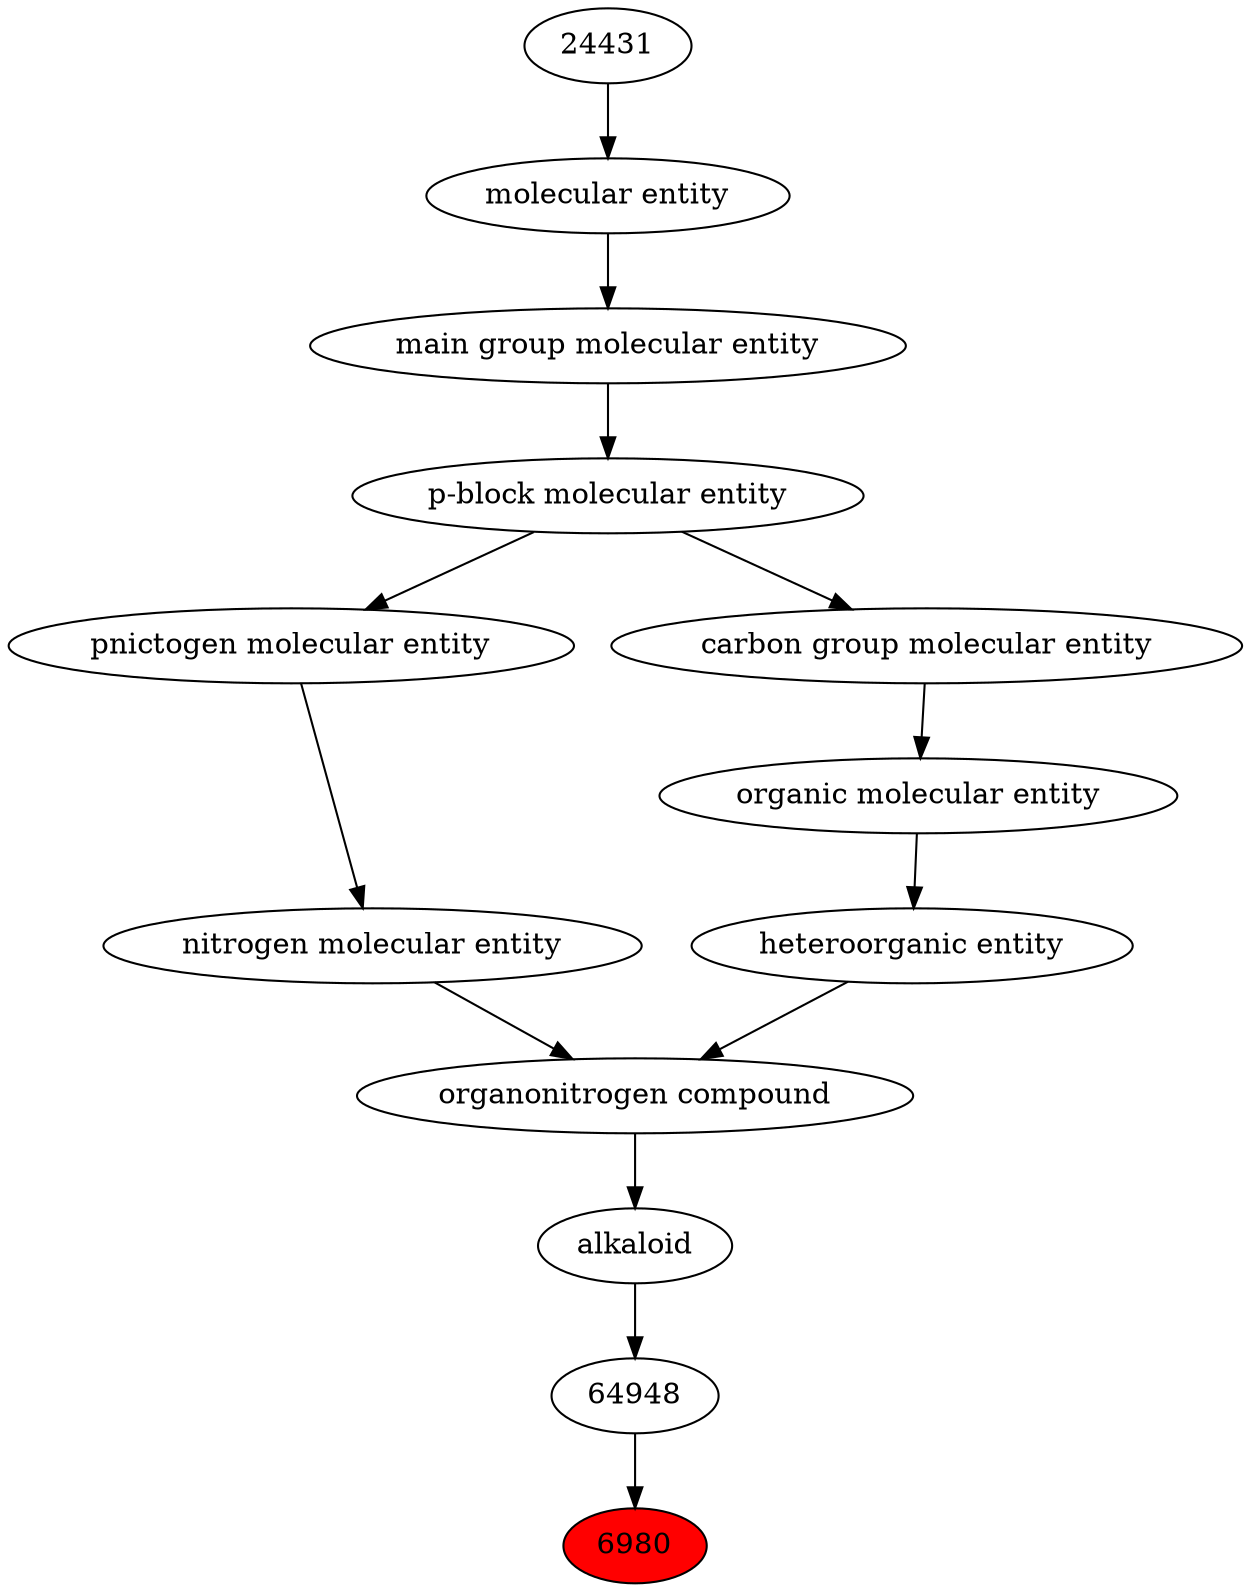 digraph tree{ 
6980 [label="6980" fillcolor=red style=filled]
64948 -> 6980
64948 [label="64948"]
22315 -> 64948
22315 [label="alkaloid"]
35352 -> 22315
35352 [label="organonitrogen compound"]
51143 -> 35352
33285 -> 35352
51143 [label="nitrogen molecular entity"]
33302 -> 51143
33285 [label="heteroorganic entity"]
50860 -> 33285
33302 [label="pnictogen molecular entity"]
33675 -> 33302
50860 [label="organic molecular entity"]
33582 -> 50860
33675 [label="p-block molecular entity"]
33579 -> 33675
33582 [label="carbon group molecular entity"]
33675 -> 33582
33579 [label="main group molecular entity"]
23367 -> 33579
23367 [label="molecular entity"]
24431 -> 23367
24431 [label="24431"]
}
